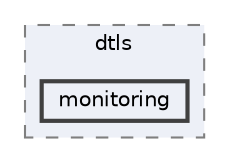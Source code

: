digraph "include/dtls/monitoring"
{
 // LATEX_PDF_SIZE
  bgcolor="transparent";
  edge [fontname=Helvetica,fontsize=10,labelfontname=Helvetica,labelfontsize=10];
  node [fontname=Helvetica,fontsize=10,shape=box,height=0.2,width=0.4];
  compound=true
  subgraph clusterdir_6bb4f32e410c2a9faa3813982937f2b2 {
    graph [ bgcolor="#edf0f7", pencolor="grey50", label="dtls", fontname=Helvetica,fontsize=10 style="filled,dashed", URL="dir_6bb4f32e410c2a9faa3813982937f2b2.html",tooltip=""]
  dir_dcd572685d19cb0582d406951897980b [label="monitoring", fillcolor="#edf0f7", color="grey25", style="filled,bold", URL="dir_dcd572685d19cb0582d406951897980b.html",tooltip=""];
  }
}
